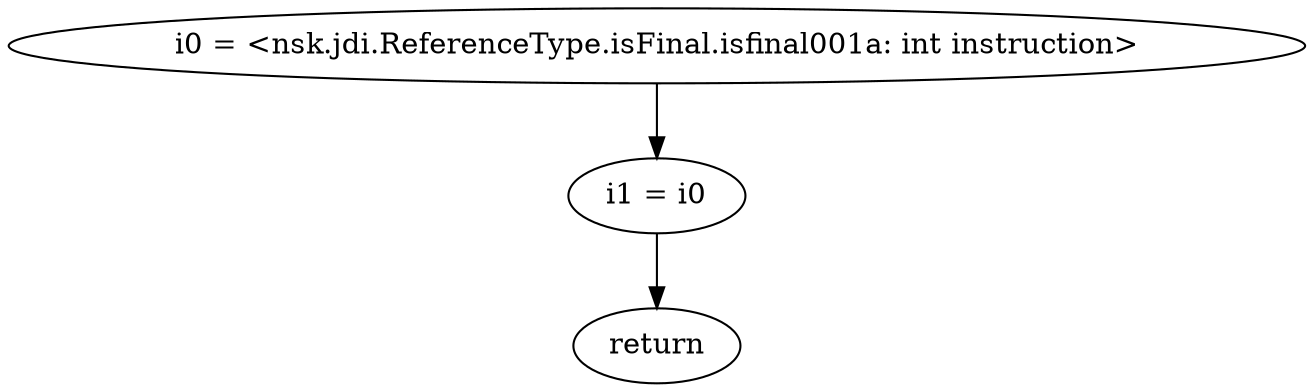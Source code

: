 digraph "unitGraph" {
    "i0 = <nsk.jdi.ReferenceType.isFinal.isfinal001a: int instruction>"
    "i1 = i0"
    "return"
    "i0 = <nsk.jdi.ReferenceType.isFinal.isfinal001a: int instruction>"->"i1 = i0";
    "i1 = i0"->"return";
}
